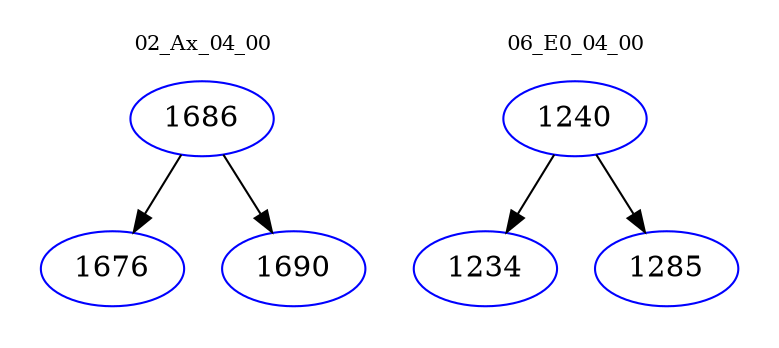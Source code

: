digraph{
subgraph cluster_0 {
color = white
label = "02_Ax_04_00";
fontsize=10;
T0_1686 [label="1686", color="blue"]
T0_1686 -> T0_1676 [color="black"]
T0_1676 [label="1676", color="blue"]
T0_1686 -> T0_1690 [color="black"]
T0_1690 [label="1690", color="blue"]
}
subgraph cluster_1 {
color = white
label = "06_E0_04_00";
fontsize=10;
T1_1240 [label="1240", color="blue"]
T1_1240 -> T1_1234 [color="black"]
T1_1234 [label="1234", color="blue"]
T1_1240 -> T1_1285 [color="black"]
T1_1285 [label="1285", color="blue"]
}
}
